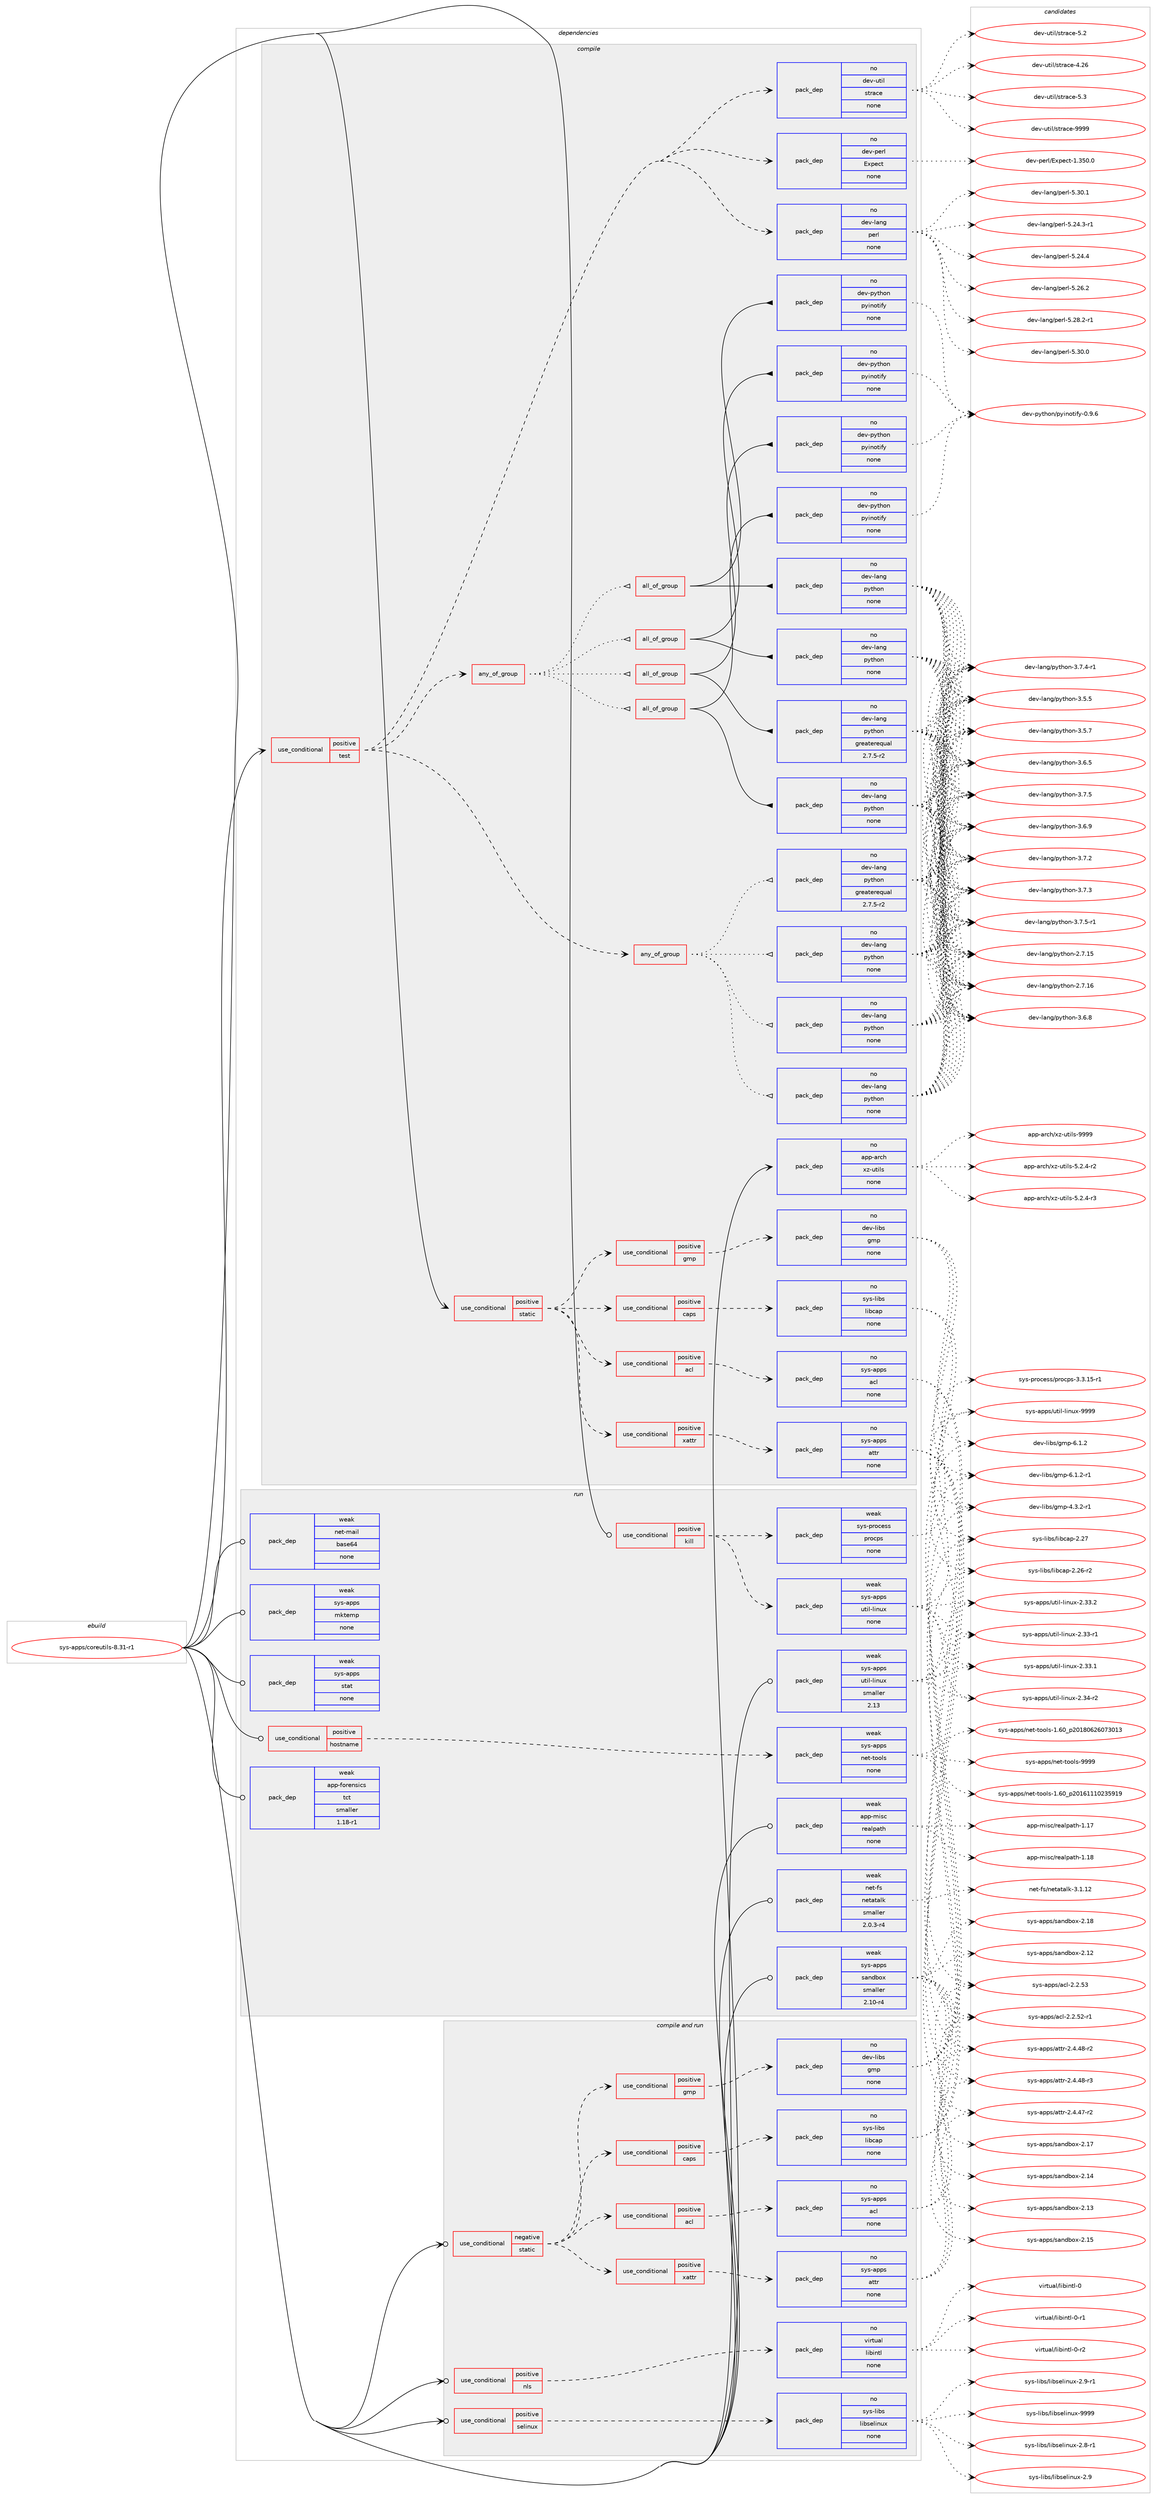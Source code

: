 digraph prolog {

# *************
# Graph options
# *************

newrank=true;
concentrate=true;
compound=true;
graph [rankdir=LR,fontname=Helvetica,fontsize=10,ranksep=1.5];#, ranksep=2.5, nodesep=0.2];
edge  [arrowhead=vee];
node  [fontname=Helvetica,fontsize=10];

# **********
# The ebuild
# **********

subgraph cluster_leftcol {
color=gray;
rank=same;
label=<<i>ebuild</i>>;
id [label="sys-apps/coreutils-8.31-r1", color=red, width=4, href="../sys-apps/coreutils-8.31-r1.svg"];
}

# ****************
# The dependencies
# ****************

subgraph cluster_midcol {
color=gray;
label=<<i>dependencies</i>>;
subgraph cluster_compile {
fillcolor="#eeeeee";
style=filled;
label=<<i>compile</i>>;
subgraph cond210337 {
dependency873993 [label=<<TABLE BORDER="0" CELLBORDER="1" CELLSPACING="0" CELLPADDING="4"><TR><TD ROWSPAN="3" CELLPADDING="10">use_conditional</TD></TR><TR><TD>positive</TD></TR><TR><TD>static</TD></TR></TABLE>>, shape=none, color=red];
subgraph cond210338 {
dependency873994 [label=<<TABLE BORDER="0" CELLBORDER="1" CELLSPACING="0" CELLPADDING="4"><TR><TD ROWSPAN="3" CELLPADDING="10">use_conditional</TD></TR><TR><TD>positive</TD></TR><TR><TD>acl</TD></TR></TABLE>>, shape=none, color=red];
subgraph pack648335 {
dependency873995 [label=<<TABLE BORDER="0" CELLBORDER="1" CELLSPACING="0" CELLPADDING="4" WIDTH="220"><TR><TD ROWSPAN="6" CELLPADDING="30">pack_dep</TD></TR><TR><TD WIDTH="110">no</TD></TR><TR><TD>sys-apps</TD></TR><TR><TD>acl</TD></TR><TR><TD>none</TD></TR><TR><TD></TD></TR></TABLE>>, shape=none, color=blue];
}
dependency873994:e -> dependency873995:w [weight=20,style="dashed",arrowhead="vee"];
}
dependency873993:e -> dependency873994:w [weight=20,style="dashed",arrowhead="vee"];
subgraph cond210339 {
dependency873996 [label=<<TABLE BORDER="0" CELLBORDER="1" CELLSPACING="0" CELLPADDING="4"><TR><TD ROWSPAN="3" CELLPADDING="10">use_conditional</TD></TR><TR><TD>positive</TD></TR><TR><TD>caps</TD></TR></TABLE>>, shape=none, color=red];
subgraph pack648336 {
dependency873997 [label=<<TABLE BORDER="0" CELLBORDER="1" CELLSPACING="0" CELLPADDING="4" WIDTH="220"><TR><TD ROWSPAN="6" CELLPADDING="30">pack_dep</TD></TR><TR><TD WIDTH="110">no</TD></TR><TR><TD>sys-libs</TD></TR><TR><TD>libcap</TD></TR><TR><TD>none</TD></TR><TR><TD></TD></TR></TABLE>>, shape=none, color=blue];
}
dependency873996:e -> dependency873997:w [weight=20,style="dashed",arrowhead="vee"];
}
dependency873993:e -> dependency873996:w [weight=20,style="dashed",arrowhead="vee"];
subgraph cond210340 {
dependency873998 [label=<<TABLE BORDER="0" CELLBORDER="1" CELLSPACING="0" CELLPADDING="4"><TR><TD ROWSPAN="3" CELLPADDING="10">use_conditional</TD></TR><TR><TD>positive</TD></TR><TR><TD>gmp</TD></TR></TABLE>>, shape=none, color=red];
subgraph pack648337 {
dependency873999 [label=<<TABLE BORDER="0" CELLBORDER="1" CELLSPACING="0" CELLPADDING="4" WIDTH="220"><TR><TD ROWSPAN="6" CELLPADDING="30">pack_dep</TD></TR><TR><TD WIDTH="110">no</TD></TR><TR><TD>dev-libs</TD></TR><TR><TD>gmp</TD></TR><TR><TD>none</TD></TR><TR><TD></TD></TR></TABLE>>, shape=none, color=blue];
}
dependency873998:e -> dependency873999:w [weight=20,style="dashed",arrowhead="vee"];
}
dependency873993:e -> dependency873998:w [weight=20,style="dashed",arrowhead="vee"];
subgraph cond210341 {
dependency874000 [label=<<TABLE BORDER="0" CELLBORDER="1" CELLSPACING="0" CELLPADDING="4"><TR><TD ROWSPAN="3" CELLPADDING="10">use_conditional</TD></TR><TR><TD>positive</TD></TR><TR><TD>xattr</TD></TR></TABLE>>, shape=none, color=red];
subgraph pack648338 {
dependency874001 [label=<<TABLE BORDER="0" CELLBORDER="1" CELLSPACING="0" CELLPADDING="4" WIDTH="220"><TR><TD ROWSPAN="6" CELLPADDING="30">pack_dep</TD></TR><TR><TD WIDTH="110">no</TD></TR><TR><TD>sys-apps</TD></TR><TR><TD>attr</TD></TR><TR><TD>none</TD></TR><TR><TD></TD></TR></TABLE>>, shape=none, color=blue];
}
dependency874000:e -> dependency874001:w [weight=20,style="dashed",arrowhead="vee"];
}
dependency873993:e -> dependency874000:w [weight=20,style="dashed",arrowhead="vee"];
}
id:e -> dependency873993:w [weight=20,style="solid",arrowhead="vee"];
subgraph cond210342 {
dependency874002 [label=<<TABLE BORDER="0" CELLBORDER="1" CELLSPACING="0" CELLPADDING="4"><TR><TD ROWSPAN="3" CELLPADDING="10">use_conditional</TD></TR><TR><TD>positive</TD></TR><TR><TD>test</TD></TR></TABLE>>, shape=none, color=red];
subgraph pack648339 {
dependency874003 [label=<<TABLE BORDER="0" CELLBORDER="1" CELLSPACING="0" CELLPADDING="4" WIDTH="220"><TR><TD ROWSPAN="6" CELLPADDING="30">pack_dep</TD></TR><TR><TD WIDTH="110">no</TD></TR><TR><TD>dev-lang</TD></TR><TR><TD>perl</TD></TR><TR><TD>none</TD></TR><TR><TD></TD></TR></TABLE>>, shape=none, color=blue];
}
dependency874002:e -> dependency874003:w [weight=20,style="dashed",arrowhead="vee"];
subgraph pack648340 {
dependency874004 [label=<<TABLE BORDER="0" CELLBORDER="1" CELLSPACING="0" CELLPADDING="4" WIDTH="220"><TR><TD ROWSPAN="6" CELLPADDING="30">pack_dep</TD></TR><TR><TD WIDTH="110">no</TD></TR><TR><TD>dev-perl</TD></TR><TR><TD>Expect</TD></TR><TR><TD>none</TD></TR><TR><TD></TD></TR></TABLE>>, shape=none, color=blue];
}
dependency874002:e -> dependency874004:w [weight=20,style="dashed",arrowhead="vee"];
subgraph pack648341 {
dependency874005 [label=<<TABLE BORDER="0" CELLBORDER="1" CELLSPACING="0" CELLPADDING="4" WIDTH="220"><TR><TD ROWSPAN="6" CELLPADDING="30">pack_dep</TD></TR><TR><TD WIDTH="110">no</TD></TR><TR><TD>dev-util</TD></TR><TR><TD>strace</TD></TR><TR><TD>none</TD></TR><TR><TD></TD></TR></TABLE>>, shape=none, color=blue];
}
dependency874002:e -> dependency874005:w [weight=20,style="dashed",arrowhead="vee"];
subgraph any14802 {
dependency874006 [label=<<TABLE BORDER="0" CELLBORDER="1" CELLSPACING="0" CELLPADDING="4"><TR><TD CELLPADDING="10">any_of_group</TD></TR></TABLE>>, shape=none, color=red];subgraph pack648342 {
dependency874007 [label=<<TABLE BORDER="0" CELLBORDER="1" CELLSPACING="0" CELLPADDING="4" WIDTH="220"><TR><TD ROWSPAN="6" CELLPADDING="30">pack_dep</TD></TR><TR><TD WIDTH="110">no</TD></TR><TR><TD>dev-lang</TD></TR><TR><TD>python</TD></TR><TR><TD>none</TD></TR><TR><TD></TD></TR></TABLE>>, shape=none, color=blue];
}
dependency874006:e -> dependency874007:w [weight=20,style="dotted",arrowhead="oinv"];
subgraph pack648343 {
dependency874008 [label=<<TABLE BORDER="0" CELLBORDER="1" CELLSPACING="0" CELLPADDING="4" WIDTH="220"><TR><TD ROWSPAN="6" CELLPADDING="30">pack_dep</TD></TR><TR><TD WIDTH="110">no</TD></TR><TR><TD>dev-lang</TD></TR><TR><TD>python</TD></TR><TR><TD>none</TD></TR><TR><TD></TD></TR></TABLE>>, shape=none, color=blue];
}
dependency874006:e -> dependency874008:w [weight=20,style="dotted",arrowhead="oinv"];
subgraph pack648344 {
dependency874009 [label=<<TABLE BORDER="0" CELLBORDER="1" CELLSPACING="0" CELLPADDING="4" WIDTH="220"><TR><TD ROWSPAN="6" CELLPADDING="30">pack_dep</TD></TR><TR><TD WIDTH="110">no</TD></TR><TR><TD>dev-lang</TD></TR><TR><TD>python</TD></TR><TR><TD>none</TD></TR><TR><TD></TD></TR></TABLE>>, shape=none, color=blue];
}
dependency874006:e -> dependency874009:w [weight=20,style="dotted",arrowhead="oinv"];
subgraph pack648345 {
dependency874010 [label=<<TABLE BORDER="0" CELLBORDER="1" CELLSPACING="0" CELLPADDING="4" WIDTH="220"><TR><TD ROWSPAN="6" CELLPADDING="30">pack_dep</TD></TR><TR><TD WIDTH="110">no</TD></TR><TR><TD>dev-lang</TD></TR><TR><TD>python</TD></TR><TR><TD>greaterequal</TD></TR><TR><TD>2.7.5-r2</TD></TR></TABLE>>, shape=none, color=blue];
}
dependency874006:e -> dependency874010:w [weight=20,style="dotted",arrowhead="oinv"];
}
dependency874002:e -> dependency874006:w [weight=20,style="dashed",arrowhead="vee"];
subgraph any14803 {
dependency874011 [label=<<TABLE BORDER="0" CELLBORDER="1" CELLSPACING="0" CELLPADDING="4"><TR><TD CELLPADDING="10">any_of_group</TD></TR></TABLE>>, shape=none, color=red];subgraph all522 {
dependency874012 [label=<<TABLE BORDER="0" CELLBORDER="1" CELLSPACING="0" CELLPADDING="4"><TR><TD CELLPADDING="10">all_of_group</TD></TR></TABLE>>, shape=none, color=red];subgraph pack648346 {
dependency874013 [label=<<TABLE BORDER="0" CELLBORDER="1" CELLSPACING="0" CELLPADDING="4" WIDTH="220"><TR><TD ROWSPAN="6" CELLPADDING="30">pack_dep</TD></TR><TR><TD WIDTH="110">no</TD></TR><TR><TD>dev-lang</TD></TR><TR><TD>python</TD></TR><TR><TD>none</TD></TR><TR><TD></TD></TR></TABLE>>, shape=none, color=blue];
}
dependency874012:e -> dependency874013:w [weight=20,style="solid",arrowhead="inv"];
subgraph pack648347 {
dependency874014 [label=<<TABLE BORDER="0" CELLBORDER="1" CELLSPACING="0" CELLPADDING="4" WIDTH="220"><TR><TD ROWSPAN="6" CELLPADDING="30">pack_dep</TD></TR><TR><TD WIDTH="110">no</TD></TR><TR><TD>dev-python</TD></TR><TR><TD>pyinotify</TD></TR><TR><TD>none</TD></TR><TR><TD></TD></TR></TABLE>>, shape=none, color=blue];
}
dependency874012:e -> dependency874014:w [weight=20,style="solid",arrowhead="inv"];
}
dependency874011:e -> dependency874012:w [weight=20,style="dotted",arrowhead="oinv"];
subgraph all523 {
dependency874015 [label=<<TABLE BORDER="0" CELLBORDER="1" CELLSPACING="0" CELLPADDING="4"><TR><TD CELLPADDING="10">all_of_group</TD></TR></TABLE>>, shape=none, color=red];subgraph pack648348 {
dependency874016 [label=<<TABLE BORDER="0" CELLBORDER="1" CELLSPACING="0" CELLPADDING="4" WIDTH="220"><TR><TD ROWSPAN="6" CELLPADDING="30">pack_dep</TD></TR><TR><TD WIDTH="110">no</TD></TR><TR><TD>dev-lang</TD></TR><TR><TD>python</TD></TR><TR><TD>none</TD></TR><TR><TD></TD></TR></TABLE>>, shape=none, color=blue];
}
dependency874015:e -> dependency874016:w [weight=20,style="solid",arrowhead="inv"];
subgraph pack648349 {
dependency874017 [label=<<TABLE BORDER="0" CELLBORDER="1" CELLSPACING="0" CELLPADDING="4" WIDTH="220"><TR><TD ROWSPAN="6" CELLPADDING="30">pack_dep</TD></TR><TR><TD WIDTH="110">no</TD></TR><TR><TD>dev-python</TD></TR><TR><TD>pyinotify</TD></TR><TR><TD>none</TD></TR><TR><TD></TD></TR></TABLE>>, shape=none, color=blue];
}
dependency874015:e -> dependency874017:w [weight=20,style="solid",arrowhead="inv"];
}
dependency874011:e -> dependency874015:w [weight=20,style="dotted",arrowhead="oinv"];
subgraph all524 {
dependency874018 [label=<<TABLE BORDER="0" CELLBORDER="1" CELLSPACING="0" CELLPADDING="4"><TR><TD CELLPADDING="10">all_of_group</TD></TR></TABLE>>, shape=none, color=red];subgraph pack648350 {
dependency874019 [label=<<TABLE BORDER="0" CELLBORDER="1" CELLSPACING="0" CELLPADDING="4" WIDTH="220"><TR><TD ROWSPAN="6" CELLPADDING="30">pack_dep</TD></TR><TR><TD WIDTH="110">no</TD></TR><TR><TD>dev-lang</TD></TR><TR><TD>python</TD></TR><TR><TD>none</TD></TR><TR><TD></TD></TR></TABLE>>, shape=none, color=blue];
}
dependency874018:e -> dependency874019:w [weight=20,style="solid",arrowhead="inv"];
subgraph pack648351 {
dependency874020 [label=<<TABLE BORDER="0" CELLBORDER="1" CELLSPACING="0" CELLPADDING="4" WIDTH="220"><TR><TD ROWSPAN="6" CELLPADDING="30">pack_dep</TD></TR><TR><TD WIDTH="110">no</TD></TR><TR><TD>dev-python</TD></TR><TR><TD>pyinotify</TD></TR><TR><TD>none</TD></TR><TR><TD></TD></TR></TABLE>>, shape=none, color=blue];
}
dependency874018:e -> dependency874020:w [weight=20,style="solid",arrowhead="inv"];
}
dependency874011:e -> dependency874018:w [weight=20,style="dotted",arrowhead="oinv"];
subgraph all525 {
dependency874021 [label=<<TABLE BORDER="0" CELLBORDER="1" CELLSPACING="0" CELLPADDING="4"><TR><TD CELLPADDING="10">all_of_group</TD></TR></TABLE>>, shape=none, color=red];subgraph pack648352 {
dependency874022 [label=<<TABLE BORDER="0" CELLBORDER="1" CELLSPACING="0" CELLPADDING="4" WIDTH="220"><TR><TD ROWSPAN="6" CELLPADDING="30">pack_dep</TD></TR><TR><TD WIDTH="110">no</TD></TR><TR><TD>dev-lang</TD></TR><TR><TD>python</TD></TR><TR><TD>greaterequal</TD></TR><TR><TD>2.7.5-r2</TD></TR></TABLE>>, shape=none, color=blue];
}
dependency874021:e -> dependency874022:w [weight=20,style="solid",arrowhead="inv"];
subgraph pack648353 {
dependency874023 [label=<<TABLE BORDER="0" CELLBORDER="1" CELLSPACING="0" CELLPADDING="4" WIDTH="220"><TR><TD ROWSPAN="6" CELLPADDING="30">pack_dep</TD></TR><TR><TD WIDTH="110">no</TD></TR><TR><TD>dev-python</TD></TR><TR><TD>pyinotify</TD></TR><TR><TD>none</TD></TR><TR><TD></TD></TR></TABLE>>, shape=none, color=blue];
}
dependency874021:e -> dependency874023:w [weight=20,style="solid",arrowhead="inv"];
}
dependency874011:e -> dependency874021:w [weight=20,style="dotted",arrowhead="oinv"];
}
dependency874002:e -> dependency874011:w [weight=20,style="dashed",arrowhead="vee"];
}
id:e -> dependency874002:w [weight=20,style="solid",arrowhead="vee"];
subgraph pack648354 {
dependency874024 [label=<<TABLE BORDER="0" CELLBORDER="1" CELLSPACING="0" CELLPADDING="4" WIDTH="220"><TR><TD ROWSPAN="6" CELLPADDING="30">pack_dep</TD></TR><TR><TD WIDTH="110">no</TD></TR><TR><TD>app-arch</TD></TR><TR><TD>xz-utils</TD></TR><TR><TD>none</TD></TR><TR><TD></TD></TR></TABLE>>, shape=none, color=blue];
}
id:e -> dependency874024:w [weight=20,style="solid",arrowhead="vee"];
}
subgraph cluster_compileandrun {
fillcolor="#eeeeee";
style=filled;
label=<<i>compile and run</i>>;
subgraph cond210343 {
dependency874025 [label=<<TABLE BORDER="0" CELLBORDER="1" CELLSPACING="0" CELLPADDING="4"><TR><TD ROWSPAN="3" CELLPADDING="10">use_conditional</TD></TR><TR><TD>negative</TD></TR><TR><TD>static</TD></TR></TABLE>>, shape=none, color=red];
subgraph cond210344 {
dependency874026 [label=<<TABLE BORDER="0" CELLBORDER="1" CELLSPACING="0" CELLPADDING="4"><TR><TD ROWSPAN="3" CELLPADDING="10">use_conditional</TD></TR><TR><TD>positive</TD></TR><TR><TD>acl</TD></TR></TABLE>>, shape=none, color=red];
subgraph pack648355 {
dependency874027 [label=<<TABLE BORDER="0" CELLBORDER="1" CELLSPACING="0" CELLPADDING="4" WIDTH="220"><TR><TD ROWSPAN="6" CELLPADDING="30">pack_dep</TD></TR><TR><TD WIDTH="110">no</TD></TR><TR><TD>sys-apps</TD></TR><TR><TD>acl</TD></TR><TR><TD>none</TD></TR><TR><TD></TD></TR></TABLE>>, shape=none, color=blue];
}
dependency874026:e -> dependency874027:w [weight=20,style="dashed",arrowhead="vee"];
}
dependency874025:e -> dependency874026:w [weight=20,style="dashed",arrowhead="vee"];
subgraph cond210345 {
dependency874028 [label=<<TABLE BORDER="0" CELLBORDER="1" CELLSPACING="0" CELLPADDING="4"><TR><TD ROWSPAN="3" CELLPADDING="10">use_conditional</TD></TR><TR><TD>positive</TD></TR><TR><TD>caps</TD></TR></TABLE>>, shape=none, color=red];
subgraph pack648356 {
dependency874029 [label=<<TABLE BORDER="0" CELLBORDER="1" CELLSPACING="0" CELLPADDING="4" WIDTH="220"><TR><TD ROWSPAN="6" CELLPADDING="30">pack_dep</TD></TR><TR><TD WIDTH="110">no</TD></TR><TR><TD>sys-libs</TD></TR><TR><TD>libcap</TD></TR><TR><TD>none</TD></TR><TR><TD></TD></TR></TABLE>>, shape=none, color=blue];
}
dependency874028:e -> dependency874029:w [weight=20,style="dashed",arrowhead="vee"];
}
dependency874025:e -> dependency874028:w [weight=20,style="dashed",arrowhead="vee"];
subgraph cond210346 {
dependency874030 [label=<<TABLE BORDER="0" CELLBORDER="1" CELLSPACING="0" CELLPADDING="4"><TR><TD ROWSPAN="3" CELLPADDING="10">use_conditional</TD></TR><TR><TD>positive</TD></TR><TR><TD>gmp</TD></TR></TABLE>>, shape=none, color=red];
subgraph pack648357 {
dependency874031 [label=<<TABLE BORDER="0" CELLBORDER="1" CELLSPACING="0" CELLPADDING="4" WIDTH="220"><TR><TD ROWSPAN="6" CELLPADDING="30">pack_dep</TD></TR><TR><TD WIDTH="110">no</TD></TR><TR><TD>dev-libs</TD></TR><TR><TD>gmp</TD></TR><TR><TD>none</TD></TR><TR><TD></TD></TR></TABLE>>, shape=none, color=blue];
}
dependency874030:e -> dependency874031:w [weight=20,style="dashed",arrowhead="vee"];
}
dependency874025:e -> dependency874030:w [weight=20,style="dashed",arrowhead="vee"];
subgraph cond210347 {
dependency874032 [label=<<TABLE BORDER="0" CELLBORDER="1" CELLSPACING="0" CELLPADDING="4"><TR><TD ROWSPAN="3" CELLPADDING="10">use_conditional</TD></TR><TR><TD>positive</TD></TR><TR><TD>xattr</TD></TR></TABLE>>, shape=none, color=red];
subgraph pack648358 {
dependency874033 [label=<<TABLE BORDER="0" CELLBORDER="1" CELLSPACING="0" CELLPADDING="4" WIDTH="220"><TR><TD ROWSPAN="6" CELLPADDING="30">pack_dep</TD></TR><TR><TD WIDTH="110">no</TD></TR><TR><TD>sys-apps</TD></TR><TR><TD>attr</TD></TR><TR><TD>none</TD></TR><TR><TD></TD></TR></TABLE>>, shape=none, color=blue];
}
dependency874032:e -> dependency874033:w [weight=20,style="dashed",arrowhead="vee"];
}
dependency874025:e -> dependency874032:w [weight=20,style="dashed",arrowhead="vee"];
}
id:e -> dependency874025:w [weight=20,style="solid",arrowhead="odotvee"];
subgraph cond210348 {
dependency874034 [label=<<TABLE BORDER="0" CELLBORDER="1" CELLSPACING="0" CELLPADDING="4"><TR><TD ROWSPAN="3" CELLPADDING="10">use_conditional</TD></TR><TR><TD>positive</TD></TR><TR><TD>nls</TD></TR></TABLE>>, shape=none, color=red];
subgraph pack648359 {
dependency874035 [label=<<TABLE BORDER="0" CELLBORDER="1" CELLSPACING="0" CELLPADDING="4" WIDTH="220"><TR><TD ROWSPAN="6" CELLPADDING="30">pack_dep</TD></TR><TR><TD WIDTH="110">no</TD></TR><TR><TD>virtual</TD></TR><TR><TD>libintl</TD></TR><TR><TD>none</TD></TR><TR><TD></TD></TR></TABLE>>, shape=none, color=blue];
}
dependency874034:e -> dependency874035:w [weight=20,style="dashed",arrowhead="vee"];
}
id:e -> dependency874034:w [weight=20,style="solid",arrowhead="odotvee"];
subgraph cond210349 {
dependency874036 [label=<<TABLE BORDER="0" CELLBORDER="1" CELLSPACING="0" CELLPADDING="4"><TR><TD ROWSPAN="3" CELLPADDING="10">use_conditional</TD></TR><TR><TD>positive</TD></TR><TR><TD>selinux</TD></TR></TABLE>>, shape=none, color=red];
subgraph pack648360 {
dependency874037 [label=<<TABLE BORDER="0" CELLBORDER="1" CELLSPACING="0" CELLPADDING="4" WIDTH="220"><TR><TD ROWSPAN="6" CELLPADDING="30">pack_dep</TD></TR><TR><TD WIDTH="110">no</TD></TR><TR><TD>sys-libs</TD></TR><TR><TD>libselinux</TD></TR><TR><TD>none</TD></TR><TR><TD></TD></TR></TABLE>>, shape=none, color=blue];
}
dependency874036:e -> dependency874037:w [weight=20,style="dashed",arrowhead="vee"];
}
id:e -> dependency874036:w [weight=20,style="solid",arrowhead="odotvee"];
}
subgraph cluster_run {
fillcolor="#eeeeee";
style=filled;
label=<<i>run</i>>;
subgraph cond210350 {
dependency874038 [label=<<TABLE BORDER="0" CELLBORDER="1" CELLSPACING="0" CELLPADDING="4"><TR><TD ROWSPAN="3" CELLPADDING="10">use_conditional</TD></TR><TR><TD>positive</TD></TR><TR><TD>hostname</TD></TR></TABLE>>, shape=none, color=red];
subgraph pack648361 {
dependency874039 [label=<<TABLE BORDER="0" CELLBORDER="1" CELLSPACING="0" CELLPADDING="4" WIDTH="220"><TR><TD ROWSPAN="6" CELLPADDING="30">pack_dep</TD></TR><TR><TD WIDTH="110">weak</TD></TR><TR><TD>sys-apps</TD></TR><TR><TD>net-tools</TD></TR><TR><TD>none</TD></TR><TR><TD></TD></TR></TABLE>>, shape=none, color=blue];
}
dependency874038:e -> dependency874039:w [weight=20,style="dashed",arrowhead="vee"];
}
id:e -> dependency874038:w [weight=20,style="solid",arrowhead="odot"];
subgraph cond210351 {
dependency874040 [label=<<TABLE BORDER="0" CELLBORDER="1" CELLSPACING="0" CELLPADDING="4"><TR><TD ROWSPAN="3" CELLPADDING="10">use_conditional</TD></TR><TR><TD>positive</TD></TR><TR><TD>kill</TD></TR></TABLE>>, shape=none, color=red];
subgraph pack648362 {
dependency874041 [label=<<TABLE BORDER="0" CELLBORDER="1" CELLSPACING="0" CELLPADDING="4" WIDTH="220"><TR><TD ROWSPAN="6" CELLPADDING="30">pack_dep</TD></TR><TR><TD WIDTH="110">weak</TD></TR><TR><TD>sys-apps</TD></TR><TR><TD>util-linux</TD></TR><TR><TD>none</TD></TR><TR><TD></TD></TR></TABLE>>, shape=none, color=blue];
}
dependency874040:e -> dependency874041:w [weight=20,style="dashed",arrowhead="vee"];
subgraph pack648363 {
dependency874042 [label=<<TABLE BORDER="0" CELLBORDER="1" CELLSPACING="0" CELLPADDING="4" WIDTH="220"><TR><TD ROWSPAN="6" CELLPADDING="30">pack_dep</TD></TR><TR><TD WIDTH="110">weak</TD></TR><TR><TD>sys-process</TD></TR><TR><TD>procps</TD></TR><TR><TD>none</TD></TR><TR><TD></TD></TR></TABLE>>, shape=none, color=blue];
}
dependency874040:e -> dependency874042:w [weight=20,style="dashed",arrowhead="vee"];
}
id:e -> dependency874040:w [weight=20,style="solid",arrowhead="odot"];
subgraph pack648364 {
dependency874043 [label=<<TABLE BORDER="0" CELLBORDER="1" CELLSPACING="0" CELLPADDING="4" WIDTH="220"><TR><TD ROWSPAN="6" CELLPADDING="30">pack_dep</TD></TR><TR><TD WIDTH="110">weak</TD></TR><TR><TD>app-forensics</TD></TR><TR><TD>tct</TD></TR><TR><TD>smaller</TD></TR><TR><TD>1.18-r1</TD></TR></TABLE>>, shape=none, color=blue];
}
id:e -> dependency874043:w [weight=20,style="solid",arrowhead="odot"];
subgraph pack648365 {
dependency874044 [label=<<TABLE BORDER="0" CELLBORDER="1" CELLSPACING="0" CELLPADDING="4" WIDTH="220"><TR><TD ROWSPAN="6" CELLPADDING="30">pack_dep</TD></TR><TR><TD WIDTH="110">weak</TD></TR><TR><TD>app-misc</TD></TR><TR><TD>realpath</TD></TR><TR><TD>none</TD></TR><TR><TD></TD></TR></TABLE>>, shape=none, color=blue];
}
id:e -> dependency874044:w [weight=20,style="solid",arrowhead="odot"];
subgraph pack648366 {
dependency874045 [label=<<TABLE BORDER="0" CELLBORDER="1" CELLSPACING="0" CELLPADDING="4" WIDTH="220"><TR><TD ROWSPAN="6" CELLPADDING="30">pack_dep</TD></TR><TR><TD WIDTH="110">weak</TD></TR><TR><TD>net-fs</TD></TR><TR><TD>netatalk</TD></TR><TR><TD>smaller</TD></TR><TR><TD>2.0.3-r4</TD></TR></TABLE>>, shape=none, color=blue];
}
id:e -> dependency874045:w [weight=20,style="solid",arrowhead="odot"];
subgraph pack648367 {
dependency874046 [label=<<TABLE BORDER="0" CELLBORDER="1" CELLSPACING="0" CELLPADDING="4" WIDTH="220"><TR><TD ROWSPAN="6" CELLPADDING="30">pack_dep</TD></TR><TR><TD WIDTH="110">weak</TD></TR><TR><TD>net-mail</TD></TR><TR><TD>base64</TD></TR><TR><TD>none</TD></TR><TR><TD></TD></TR></TABLE>>, shape=none, color=blue];
}
id:e -> dependency874046:w [weight=20,style="solid",arrowhead="odot"];
subgraph pack648368 {
dependency874047 [label=<<TABLE BORDER="0" CELLBORDER="1" CELLSPACING="0" CELLPADDING="4" WIDTH="220"><TR><TD ROWSPAN="6" CELLPADDING="30">pack_dep</TD></TR><TR><TD WIDTH="110">weak</TD></TR><TR><TD>sys-apps</TD></TR><TR><TD>mktemp</TD></TR><TR><TD>none</TD></TR><TR><TD></TD></TR></TABLE>>, shape=none, color=blue];
}
id:e -> dependency874047:w [weight=20,style="solid",arrowhead="odot"];
subgraph pack648369 {
dependency874048 [label=<<TABLE BORDER="0" CELLBORDER="1" CELLSPACING="0" CELLPADDING="4" WIDTH="220"><TR><TD ROWSPAN="6" CELLPADDING="30">pack_dep</TD></TR><TR><TD WIDTH="110">weak</TD></TR><TR><TD>sys-apps</TD></TR><TR><TD>sandbox</TD></TR><TR><TD>smaller</TD></TR><TR><TD>2.10-r4</TD></TR></TABLE>>, shape=none, color=blue];
}
id:e -> dependency874048:w [weight=20,style="solid",arrowhead="odot"];
subgraph pack648370 {
dependency874049 [label=<<TABLE BORDER="0" CELLBORDER="1" CELLSPACING="0" CELLPADDING="4" WIDTH="220"><TR><TD ROWSPAN="6" CELLPADDING="30">pack_dep</TD></TR><TR><TD WIDTH="110">weak</TD></TR><TR><TD>sys-apps</TD></TR><TR><TD>stat</TD></TR><TR><TD>none</TD></TR><TR><TD></TD></TR></TABLE>>, shape=none, color=blue];
}
id:e -> dependency874049:w [weight=20,style="solid",arrowhead="odot"];
subgraph pack648371 {
dependency874050 [label=<<TABLE BORDER="0" CELLBORDER="1" CELLSPACING="0" CELLPADDING="4" WIDTH="220"><TR><TD ROWSPAN="6" CELLPADDING="30">pack_dep</TD></TR><TR><TD WIDTH="110">weak</TD></TR><TR><TD>sys-apps</TD></TR><TR><TD>util-linux</TD></TR><TR><TD>smaller</TD></TR><TR><TD>2.13</TD></TR></TABLE>>, shape=none, color=blue];
}
id:e -> dependency874050:w [weight=20,style="solid",arrowhead="odot"];
}
}

# **************
# The candidates
# **************

subgraph cluster_choices {
rank=same;
color=gray;
label=<<i>candidates</i>>;

subgraph choice648335 {
color=black;
nodesep=1;
choice1151211154597112112115479799108455046504653504511449 [label="sys-apps/acl-2.2.52-r1", color=red, width=4,href="../sys-apps/acl-2.2.52-r1.svg"];
choice115121115459711211211547979910845504650465351 [label="sys-apps/acl-2.2.53", color=red, width=4,href="../sys-apps/acl-2.2.53.svg"];
dependency873995:e -> choice1151211154597112112115479799108455046504653504511449:w [style=dotted,weight="100"];
dependency873995:e -> choice115121115459711211211547979910845504650465351:w [style=dotted,weight="100"];
}
subgraph choice648336 {
color=black;
nodesep=1;
choice11512111545108105981154710810598999711245504650544511450 [label="sys-libs/libcap-2.26-r2", color=red, width=4,href="../sys-libs/libcap-2.26-r2.svg"];
choice1151211154510810598115471081059899971124550465055 [label="sys-libs/libcap-2.27", color=red, width=4,href="../sys-libs/libcap-2.27.svg"];
dependency873997:e -> choice11512111545108105981154710810598999711245504650544511450:w [style=dotted,weight="100"];
dependency873997:e -> choice1151211154510810598115471081059899971124550465055:w [style=dotted,weight="100"];
}
subgraph choice648337 {
color=black;
nodesep=1;
choice1001011184510810598115471031091124552465146504511449 [label="dev-libs/gmp-4.3.2-r1", color=red, width=4,href="../dev-libs/gmp-4.3.2-r1.svg"];
choice100101118451081059811547103109112455446494650 [label="dev-libs/gmp-6.1.2", color=red, width=4,href="../dev-libs/gmp-6.1.2.svg"];
choice1001011184510810598115471031091124554464946504511449 [label="dev-libs/gmp-6.1.2-r1", color=red, width=4,href="../dev-libs/gmp-6.1.2-r1.svg"];
dependency873999:e -> choice1001011184510810598115471031091124552465146504511449:w [style=dotted,weight="100"];
dependency873999:e -> choice100101118451081059811547103109112455446494650:w [style=dotted,weight="100"];
dependency873999:e -> choice1001011184510810598115471031091124554464946504511449:w [style=dotted,weight="100"];
}
subgraph choice648338 {
color=black;
nodesep=1;
choice11512111545971121121154797116116114455046524652554511450 [label="sys-apps/attr-2.4.47-r2", color=red, width=4,href="../sys-apps/attr-2.4.47-r2.svg"];
choice11512111545971121121154797116116114455046524652564511450 [label="sys-apps/attr-2.4.48-r2", color=red, width=4,href="../sys-apps/attr-2.4.48-r2.svg"];
choice11512111545971121121154797116116114455046524652564511451 [label="sys-apps/attr-2.4.48-r3", color=red, width=4,href="../sys-apps/attr-2.4.48-r3.svg"];
dependency874001:e -> choice11512111545971121121154797116116114455046524652554511450:w [style=dotted,weight="100"];
dependency874001:e -> choice11512111545971121121154797116116114455046524652564511450:w [style=dotted,weight="100"];
dependency874001:e -> choice11512111545971121121154797116116114455046524652564511451:w [style=dotted,weight="100"];
}
subgraph choice648339 {
color=black;
nodesep=1;
choice100101118451089711010347112101114108455346505246514511449 [label="dev-lang/perl-5.24.3-r1", color=red, width=4,href="../dev-lang/perl-5.24.3-r1.svg"];
choice10010111845108971101034711210111410845534650524652 [label="dev-lang/perl-5.24.4", color=red, width=4,href="../dev-lang/perl-5.24.4.svg"];
choice10010111845108971101034711210111410845534650544650 [label="dev-lang/perl-5.26.2", color=red, width=4,href="../dev-lang/perl-5.26.2.svg"];
choice100101118451089711010347112101114108455346505646504511449 [label="dev-lang/perl-5.28.2-r1", color=red, width=4,href="../dev-lang/perl-5.28.2-r1.svg"];
choice10010111845108971101034711210111410845534651484648 [label="dev-lang/perl-5.30.0", color=red, width=4,href="../dev-lang/perl-5.30.0.svg"];
choice10010111845108971101034711210111410845534651484649 [label="dev-lang/perl-5.30.1", color=red, width=4,href="../dev-lang/perl-5.30.1.svg"];
dependency874003:e -> choice100101118451089711010347112101114108455346505246514511449:w [style=dotted,weight="100"];
dependency874003:e -> choice10010111845108971101034711210111410845534650524652:w [style=dotted,weight="100"];
dependency874003:e -> choice10010111845108971101034711210111410845534650544650:w [style=dotted,weight="100"];
dependency874003:e -> choice100101118451089711010347112101114108455346505646504511449:w [style=dotted,weight="100"];
dependency874003:e -> choice10010111845108971101034711210111410845534651484648:w [style=dotted,weight="100"];
dependency874003:e -> choice10010111845108971101034711210111410845534651484649:w [style=dotted,weight="100"];
}
subgraph choice648340 {
color=black;
nodesep=1;
choice100101118451121011141084769120112101991164549465153484648 [label="dev-perl/Expect-1.350.0", color=red, width=4,href="../dev-perl/Expect-1.350.0.svg"];
dependency874004:e -> choice100101118451121011141084769120112101991164549465153484648:w [style=dotted,weight="100"];
}
subgraph choice648341 {
color=black;
nodesep=1;
choice100101118451171161051084711511611497991014552465054 [label="dev-util/strace-4.26", color=red, width=4,href="../dev-util/strace-4.26.svg"];
choice1001011184511711610510847115116114979910145534650 [label="dev-util/strace-5.2", color=red, width=4,href="../dev-util/strace-5.2.svg"];
choice1001011184511711610510847115116114979910145534651 [label="dev-util/strace-5.3", color=red, width=4,href="../dev-util/strace-5.3.svg"];
choice100101118451171161051084711511611497991014557575757 [label="dev-util/strace-9999", color=red, width=4,href="../dev-util/strace-9999.svg"];
dependency874005:e -> choice100101118451171161051084711511611497991014552465054:w [style=dotted,weight="100"];
dependency874005:e -> choice1001011184511711610510847115116114979910145534650:w [style=dotted,weight="100"];
dependency874005:e -> choice1001011184511711610510847115116114979910145534651:w [style=dotted,weight="100"];
dependency874005:e -> choice100101118451171161051084711511611497991014557575757:w [style=dotted,weight="100"];
}
subgraph choice648342 {
color=black;
nodesep=1;
choice10010111845108971101034711212111610411111045504655464953 [label="dev-lang/python-2.7.15", color=red, width=4,href="../dev-lang/python-2.7.15.svg"];
choice10010111845108971101034711212111610411111045504655464954 [label="dev-lang/python-2.7.16", color=red, width=4,href="../dev-lang/python-2.7.16.svg"];
choice100101118451089711010347112121116104111110455146534653 [label="dev-lang/python-3.5.5", color=red, width=4,href="../dev-lang/python-3.5.5.svg"];
choice100101118451089711010347112121116104111110455146534655 [label="dev-lang/python-3.5.7", color=red, width=4,href="../dev-lang/python-3.5.7.svg"];
choice100101118451089711010347112121116104111110455146544653 [label="dev-lang/python-3.6.5", color=red, width=4,href="../dev-lang/python-3.6.5.svg"];
choice100101118451089711010347112121116104111110455146544656 [label="dev-lang/python-3.6.8", color=red, width=4,href="../dev-lang/python-3.6.8.svg"];
choice100101118451089711010347112121116104111110455146544657 [label="dev-lang/python-3.6.9", color=red, width=4,href="../dev-lang/python-3.6.9.svg"];
choice100101118451089711010347112121116104111110455146554650 [label="dev-lang/python-3.7.2", color=red, width=4,href="../dev-lang/python-3.7.2.svg"];
choice100101118451089711010347112121116104111110455146554651 [label="dev-lang/python-3.7.3", color=red, width=4,href="../dev-lang/python-3.7.3.svg"];
choice1001011184510897110103471121211161041111104551465546524511449 [label="dev-lang/python-3.7.4-r1", color=red, width=4,href="../dev-lang/python-3.7.4-r1.svg"];
choice100101118451089711010347112121116104111110455146554653 [label="dev-lang/python-3.7.5", color=red, width=4,href="../dev-lang/python-3.7.5.svg"];
choice1001011184510897110103471121211161041111104551465546534511449 [label="dev-lang/python-3.7.5-r1", color=red, width=4,href="../dev-lang/python-3.7.5-r1.svg"];
dependency874007:e -> choice10010111845108971101034711212111610411111045504655464953:w [style=dotted,weight="100"];
dependency874007:e -> choice10010111845108971101034711212111610411111045504655464954:w [style=dotted,weight="100"];
dependency874007:e -> choice100101118451089711010347112121116104111110455146534653:w [style=dotted,weight="100"];
dependency874007:e -> choice100101118451089711010347112121116104111110455146534655:w [style=dotted,weight="100"];
dependency874007:e -> choice100101118451089711010347112121116104111110455146544653:w [style=dotted,weight="100"];
dependency874007:e -> choice100101118451089711010347112121116104111110455146544656:w [style=dotted,weight="100"];
dependency874007:e -> choice100101118451089711010347112121116104111110455146544657:w [style=dotted,weight="100"];
dependency874007:e -> choice100101118451089711010347112121116104111110455146554650:w [style=dotted,weight="100"];
dependency874007:e -> choice100101118451089711010347112121116104111110455146554651:w [style=dotted,weight="100"];
dependency874007:e -> choice1001011184510897110103471121211161041111104551465546524511449:w [style=dotted,weight="100"];
dependency874007:e -> choice100101118451089711010347112121116104111110455146554653:w [style=dotted,weight="100"];
dependency874007:e -> choice1001011184510897110103471121211161041111104551465546534511449:w [style=dotted,weight="100"];
}
subgraph choice648343 {
color=black;
nodesep=1;
choice10010111845108971101034711212111610411111045504655464953 [label="dev-lang/python-2.7.15", color=red, width=4,href="../dev-lang/python-2.7.15.svg"];
choice10010111845108971101034711212111610411111045504655464954 [label="dev-lang/python-2.7.16", color=red, width=4,href="../dev-lang/python-2.7.16.svg"];
choice100101118451089711010347112121116104111110455146534653 [label="dev-lang/python-3.5.5", color=red, width=4,href="../dev-lang/python-3.5.5.svg"];
choice100101118451089711010347112121116104111110455146534655 [label="dev-lang/python-3.5.7", color=red, width=4,href="../dev-lang/python-3.5.7.svg"];
choice100101118451089711010347112121116104111110455146544653 [label="dev-lang/python-3.6.5", color=red, width=4,href="../dev-lang/python-3.6.5.svg"];
choice100101118451089711010347112121116104111110455146544656 [label="dev-lang/python-3.6.8", color=red, width=4,href="../dev-lang/python-3.6.8.svg"];
choice100101118451089711010347112121116104111110455146544657 [label="dev-lang/python-3.6.9", color=red, width=4,href="../dev-lang/python-3.6.9.svg"];
choice100101118451089711010347112121116104111110455146554650 [label="dev-lang/python-3.7.2", color=red, width=4,href="../dev-lang/python-3.7.2.svg"];
choice100101118451089711010347112121116104111110455146554651 [label="dev-lang/python-3.7.3", color=red, width=4,href="../dev-lang/python-3.7.3.svg"];
choice1001011184510897110103471121211161041111104551465546524511449 [label="dev-lang/python-3.7.4-r1", color=red, width=4,href="../dev-lang/python-3.7.4-r1.svg"];
choice100101118451089711010347112121116104111110455146554653 [label="dev-lang/python-3.7.5", color=red, width=4,href="../dev-lang/python-3.7.5.svg"];
choice1001011184510897110103471121211161041111104551465546534511449 [label="dev-lang/python-3.7.5-r1", color=red, width=4,href="../dev-lang/python-3.7.5-r1.svg"];
dependency874008:e -> choice10010111845108971101034711212111610411111045504655464953:w [style=dotted,weight="100"];
dependency874008:e -> choice10010111845108971101034711212111610411111045504655464954:w [style=dotted,weight="100"];
dependency874008:e -> choice100101118451089711010347112121116104111110455146534653:w [style=dotted,weight="100"];
dependency874008:e -> choice100101118451089711010347112121116104111110455146534655:w [style=dotted,weight="100"];
dependency874008:e -> choice100101118451089711010347112121116104111110455146544653:w [style=dotted,weight="100"];
dependency874008:e -> choice100101118451089711010347112121116104111110455146544656:w [style=dotted,weight="100"];
dependency874008:e -> choice100101118451089711010347112121116104111110455146544657:w [style=dotted,weight="100"];
dependency874008:e -> choice100101118451089711010347112121116104111110455146554650:w [style=dotted,weight="100"];
dependency874008:e -> choice100101118451089711010347112121116104111110455146554651:w [style=dotted,weight="100"];
dependency874008:e -> choice1001011184510897110103471121211161041111104551465546524511449:w [style=dotted,weight="100"];
dependency874008:e -> choice100101118451089711010347112121116104111110455146554653:w [style=dotted,weight="100"];
dependency874008:e -> choice1001011184510897110103471121211161041111104551465546534511449:w [style=dotted,weight="100"];
}
subgraph choice648344 {
color=black;
nodesep=1;
choice10010111845108971101034711212111610411111045504655464953 [label="dev-lang/python-2.7.15", color=red, width=4,href="../dev-lang/python-2.7.15.svg"];
choice10010111845108971101034711212111610411111045504655464954 [label="dev-lang/python-2.7.16", color=red, width=4,href="../dev-lang/python-2.7.16.svg"];
choice100101118451089711010347112121116104111110455146534653 [label="dev-lang/python-3.5.5", color=red, width=4,href="../dev-lang/python-3.5.5.svg"];
choice100101118451089711010347112121116104111110455146534655 [label="dev-lang/python-3.5.7", color=red, width=4,href="../dev-lang/python-3.5.7.svg"];
choice100101118451089711010347112121116104111110455146544653 [label="dev-lang/python-3.6.5", color=red, width=4,href="../dev-lang/python-3.6.5.svg"];
choice100101118451089711010347112121116104111110455146544656 [label="dev-lang/python-3.6.8", color=red, width=4,href="../dev-lang/python-3.6.8.svg"];
choice100101118451089711010347112121116104111110455146544657 [label="dev-lang/python-3.6.9", color=red, width=4,href="../dev-lang/python-3.6.9.svg"];
choice100101118451089711010347112121116104111110455146554650 [label="dev-lang/python-3.7.2", color=red, width=4,href="../dev-lang/python-3.7.2.svg"];
choice100101118451089711010347112121116104111110455146554651 [label="dev-lang/python-3.7.3", color=red, width=4,href="../dev-lang/python-3.7.3.svg"];
choice1001011184510897110103471121211161041111104551465546524511449 [label="dev-lang/python-3.7.4-r1", color=red, width=4,href="../dev-lang/python-3.7.4-r1.svg"];
choice100101118451089711010347112121116104111110455146554653 [label="dev-lang/python-3.7.5", color=red, width=4,href="../dev-lang/python-3.7.5.svg"];
choice1001011184510897110103471121211161041111104551465546534511449 [label="dev-lang/python-3.7.5-r1", color=red, width=4,href="../dev-lang/python-3.7.5-r1.svg"];
dependency874009:e -> choice10010111845108971101034711212111610411111045504655464953:w [style=dotted,weight="100"];
dependency874009:e -> choice10010111845108971101034711212111610411111045504655464954:w [style=dotted,weight="100"];
dependency874009:e -> choice100101118451089711010347112121116104111110455146534653:w [style=dotted,weight="100"];
dependency874009:e -> choice100101118451089711010347112121116104111110455146534655:w [style=dotted,weight="100"];
dependency874009:e -> choice100101118451089711010347112121116104111110455146544653:w [style=dotted,weight="100"];
dependency874009:e -> choice100101118451089711010347112121116104111110455146544656:w [style=dotted,weight="100"];
dependency874009:e -> choice100101118451089711010347112121116104111110455146544657:w [style=dotted,weight="100"];
dependency874009:e -> choice100101118451089711010347112121116104111110455146554650:w [style=dotted,weight="100"];
dependency874009:e -> choice100101118451089711010347112121116104111110455146554651:w [style=dotted,weight="100"];
dependency874009:e -> choice1001011184510897110103471121211161041111104551465546524511449:w [style=dotted,weight="100"];
dependency874009:e -> choice100101118451089711010347112121116104111110455146554653:w [style=dotted,weight="100"];
dependency874009:e -> choice1001011184510897110103471121211161041111104551465546534511449:w [style=dotted,weight="100"];
}
subgraph choice648345 {
color=black;
nodesep=1;
choice10010111845108971101034711212111610411111045504655464953 [label="dev-lang/python-2.7.15", color=red, width=4,href="../dev-lang/python-2.7.15.svg"];
choice10010111845108971101034711212111610411111045504655464954 [label="dev-lang/python-2.7.16", color=red, width=4,href="../dev-lang/python-2.7.16.svg"];
choice100101118451089711010347112121116104111110455146534653 [label="dev-lang/python-3.5.5", color=red, width=4,href="../dev-lang/python-3.5.5.svg"];
choice100101118451089711010347112121116104111110455146534655 [label="dev-lang/python-3.5.7", color=red, width=4,href="../dev-lang/python-3.5.7.svg"];
choice100101118451089711010347112121116104111110455146544653 [label="dev-lang/python-3.6.5", color=red, width=4,href="../dev-lang/python-3.6.5.svg"];
choice100101118451089711010347112121116104111110455146544656 [label="dev-lang/python-3.6.8", color=red, width=4,href="../dev-lang/python-3.6.8.svg"];
choice100101118451089711010347112121116104111110455146544657 [label="dev-lang/python-3.6.9", color=red, width=4,href="../dev-lang/python-3.6.9.svg"];
choice100101118451089711010347112121116104111110455146554650 [label="dev-lang/python-3.7.2", color=red, width=4,href="../dev-lang/python-3.7.2.svg"];
choice100101118451089711010347112121116104111110455146554651 [label="dev-lang/python-3.7.3", color=red, width=4,href="../dev-lang/python-3.7.3.svg"];
choice1001011184510897110103471121211161041111104551465546524511449 [label="dev-lang/python-3.7.4-r1", color=red, width=4,href="../dev-lang/python-3.7.4-r1.svg"];
choice100101118451089711010347112121116104111110455146554653 [label="dev-lang/python-3.7.5", color=red, width=4,href="../dev-lang/python-3.7.5.svg"];
choice1001011184510897110103471121211161041111104551465546534511449 [label="dev-lang/python-3.7.5-r1", color=red, width=4,href="../dev-lang/python-3.7.5-r1.svg"];
dependency874010:e -> choice10010111845108971101034711212111610411111045504655464953:w [style=dotted,weight="100"];
dependency874010:e -> choice10010111845108971101034711212111610411111045504655464954:w [style=dotted,weight="100"];
dependency874010:e -> choice100101118451089711010347112121116104111110455146534653:w [style=dotted,weight="100"];
dependency874010:e -> choice100101118451089711010347112121116104111110455146534655:w [style=dotted,weight="100"];
dependency874010:e -> choice100101118451089711010347112121116104111110455146544653:w [style=dotted,weight="100"];
dependency874010:e -> choice100101118451089711010347112121116104111110455146544656:w [style=dotted,weight="100"];
dependency874010:e -> choice100101118451089711010347112121116104111110455146544657:w [style=dotted,weight="100"];
dependency874010:e -> choice100101118451089711010347112121116104111110455146554650:w [style=dotted,weight="100"];
dependency874010:e -> choice100101118451089711010347112121116104111110455146554651:w [style=dotted,weight="100"];
dependency874010:e -> choice1001011184510897110103471121211161041111104551465546524511449:w [style=dotted,weight="100"];
dependency874010:e -> choice100101118451089711010347112121116104111110455146554653:w [style=dotted,weight="100"];
dependency874010:e -> choice1001011184510897110103471121211161041111104551465546534511449:w [style=dotted,weight="100"];
}
subgraph choice648346 {
color=black;
nodesep=1;
choice10010111845108971101034711212111610411111045504655464953 [label="dev-lang/python-2.7.15", color=red, width=4,href="../dev-lang/python-2.7.15.svg"];
choice10010111845108971101034711212111610411111045504655464954 [label="dev-lang/python-2.7.16", color=red, width=4,href="../dev-lang/python-2.7.16.svg"];
choice100101118451089711010347112121116104111110455146534653 [label="dev-lang/python-3.5.5", color=red, width=4,href="../dev-lang/python-3.5.5.svg"];
choice100101118451089711010347112121116104111110455146534655 [label="dev-lang/python-3.5.7", color=red, width=4,href="../dev-lang/python-3.5.7.svg"];
choice100101118451089711010347112121116104111110455146544653 [label="dev-lang/python-3.6.5", color=red, width=4,href="../dev-lang/python-3.6.5.svg"];
choice100101118451089711010347112121116104111110455146544656 [label="dev-lang/python-3.6.8", color=red, width=4,href="../dev-lang/python-3.6.8.svg"];
choice100101118451089711010347112121116104111110455146544657 [label="dev-lang/python-3.6.9", color=red, width=4,href="../dev-lang/python-3.6.9.svg"];
choice100101118451089711010347112121116104111110455146554650 [label="dev-lang/python-3.7.2", color=red, width=4,href="../dev-lang/python-3.7.2.svg"];
choice100101118451089711010347112121116104111110455146554651 [label="dev-lang/python-3.7.3", color=red, width=4,href="../dev-lang/python-3.7.3.svg"];
choice1001011184510897110103471121211161041111104551465546524511449 [label="dev-lang/python-3.7.4-r1", color=red, width=4,href="../dev-lang/python-3.7.4-r1.svg"];
choice100101118451089711010347112121116104111110455146554653 [label="dev-lang/python-3.7.5", color=red, width=4,href="../dev-lang/python-3.7.5.svg"];
choice1001011184510897110103471121211161041111104551465546534511449 [label="dev-lang/python-3.7.5-r1", color=red, width=4,href="../dev-lang/python-3.7.5-r1.svg"];
dependency874013:e -> choice10010111845108971101034711212111610411111045504655464953:w [style=dotted,weight="100"];
dependency874013:e -> choice10010111845108971101034711212111610411111045504655464954:w [style=dotted,weight="100"];
dependency874013:e -> choice100101118451089711010347112121116104111110455146534653:w [style=dotted,weight="100"];
dependency874013:e -> choice100101118451089711010347112121116104111110455146534655:w [style=dotted,weight="100"];
dependency874013:e -> choice100101118451089711010347112121116104111110455146544653:w [style=dotted,weight="100"];
dependency874013:e -> choice100101118451089711010347112121116104111110455146544656:w [style=dotted,weight="100"];
dependency874013:e -> choice100101118451089711010347112121116104111110455146544657:w [style=dotted,weight="100"];
dependency874013:e -> choice100101118451089711010347112121116104111110455146554650:w [style=dotted,weight="100"];
dependency874013:e -> choice100101118451089711010347112121116104111110455146554651:w [style=dotted,weight="100"];
dependency874013:e -> choice1001011184510897110103471121211161041111104551465546524511449:w [style=dotted,weight="100"];
dependency874013:e -> choice100101118451089711010347112121116104111110455146554653:w [style=dotted,weight="100"];
dependency874013:e -> choice1001011184510897110103471121211161041111104551465546534511449:w [style=dotted,weight="100"];
}
subgraph choice648347 {
color=black;
nodesep=1;
choice1001011184511212111610411111047112121105110111116105102121454846574654 [label="dev-python/pyinotify-0.9.6", color=red, width=4,href="../dev-python/pyinotify-0.9.6.svg"];
dependency874014:e -> choice1001011184511212111610411111047112121105110111116105102121454846574654:w [style=dotted,weight="100"];
}
subgraph choice648348 {
color=black;
nodesep=1;
choice10010111845108971101034711212111610411111045504655464953 [label="dev-lang/python-2.7.15", color=red, width=4,href="../dev-lang/python-2.7.15.svg"];
choice10010111845108971101034711212111610411111045504655464954 [label="dev-lang/python-2.7.16", color=red, width=4,href="../dev-lang/python-2.7.16.svg"];
choice100101118451089711010347112121116104111110455146534653 [label="dev-lang/python-3.5.5", color=red, width=4,href="../dev-lang/python-3.5.5.svg"];
choice100101118451089711010347112121116104111110455146534655 [label="dev-lang/python-3.5.7", color=red, width=4,href="../dev-lang/python-3.5.7.svg"];
choice100101118451089711010347112121116104111110455146544653 [label="dev-lang/python-3.6.5", color=red, width=4,href="../dev-lang/python-3.6.5.svg"];
choice100101118451089711010347112121116104111110455146544656 [label="dev-lang/python-3.6.8", color=red, width=4,href="../dev-lang/python-3.6.8.svg"];
choice100101118451089711010347112121116104111110455146544657 [label="dev-lang/python-3.6.9", color=red, width=4,href="../dev-lang/python-3.6.9.svg"];
choice100101118451089711010347112121116104111110455146554650 [label="dev-lang/python-3.7.2", color=red, width=4,href="../dev-lang/python-3.7.2.svg"];
choice100101118451089711010347112121116104111110455146554651 [label="dev-lang/python-3.7.3", color=red, width=4,href="../dev-lang/python-3.7.3.svg"];
choice1001011184510897110103471121211161041111104551465546524511449 [label="dev-lang/python-3.7.4-r1", color=red, width=4,href="../dev-lang/python-3.7.4-r1.svg"];
choice100101118451089711010347112121116104111110455146554653 [label="dev-lang/python-3.7.5", color=red, width=4,href="../dev-lang/python-3.7.5.svg"];
choice1001011184510897110103471121211161041111104551465546534511449 [label="dev-lang/python-3.7.5-r1", color=red, width=4,href="../dev-lang/python-3.7.5-r1.svg"];
dependency874016:e -> choice10010111845108971101034711212111610411111045504655464953:w [style=dotted,weight="100"];
dependency874016:e -> choice10010111845108971101034711212111610411111045504655464954:w [style=dotted,weight="100"];
dependency874016:e -> choice100101118451089711010347112121116104111110455146534653:w [style=dotted,weight="100"];
dependency874016:e -> choice100101118451089711010347112121116104111110455146534655:w [style=dotted,weight="100"];
dependency874016:e -> choice100101118451089711010347112121116104111110455146544653:w [style=dotted,weight="100"];
dependency874016:e -> choice100101118451089711010347112121116104111110455146544656:w [style=dotted,weight="100"];
dependency874016:e -> choice100101118451089711010347112121116104111110455146544657:w [style=dotted,weight="100"];
dependency874016:e -> choice100101118451089711010347112121116104111110455146554650:w [style=dotted,weight="100"];
dependency874016:e -> choice100101118451089711010347112121116104111110455146554651:w [style=dotted,weight="100"];
dependency874016:e -> choice1001011184510897110103471121211161041111104551465546524511449:w [style=dotted,weight="100"];
dependency874016:e -> choice100101118451089711010347112121116104111110455146554653:w [style=dotted,weight="100"];
dependency874016:e -> choice1001011184510897110103471121211161041111104551465546534511449:w [style=dotted,weight="100"];
}
subgraph choice648349 {
color=black;
nodesep=1;
choice1001011184511212111610411111047112121105110111116105102121454846574654 [label="dev-python/pyinotify-0.9.6", color=red, width=4,href="../dev-python/pyinotify-0.9.6.svg"];
dependency874017:e -> choice1001011184511212111610411111047112121105110111116105102121454846574654:w [style=dotted,weight="100"];
}
subgraph choice648350 {
color=black;
nodesep=1;
choice10010111845108971101034711212111610411111045504655464953 [label="dev-lang/python-2.7.15", color=red, width=4,href="../dev-lang/python-2.7.15.svg"];
choice10010111845108971101034711212111610411111045504655464954 [label="dev-lang/python-2.7.16", color=red, width=4,href="../dev-lang/python-2.7.16.svg"];
choice100101118451089711010347112121116104111110455146534653 [label="dev-lang/python-3.5.5", color=red, width=4,href="../dev-lang/python-3.5.5.svg"];
choice100101118451089711010347112121116104111110455146534655 [label="dev-lang/python-3.5.7", color=red, width=4,href="../dev-lang/python-3.5.7.svg"];
choice100101118451089711010347112121116104111110455146544653 [label="dev-lang/python-3.6.5", color=red, width=4,href="../dev-lang/python-3.6.5.svg"];
choice100101118451089711010347112121116104111110455146544656 [label="dev-lang/python-3.6.8", color=red, width=4,href="../dev-lang/python-3.6.8.svg"];
choice100101118451089711010347112121116104111110455146544657 [label="dev-lang/python-3.6.9", color=red, width=4,href="../dev-lang/python-3.6.9.svg"];
choice100101118451089711010347112121116104111110455146554650 [label="dev-lang/python-3.7.2", color=red, width=4,href="../dev-lang/python-3.7.2.svg"];
choice100101118451089711010347112121116104111110455146554651 [label="dev-lang/python-3.7.3", color=red, width=4,href="../dev-lang/python-3.7.3.svg"];
choice1001011184510897110103471121211161041111104551465546524511449 [label="dev-lang/python-3.7.4-r1", color=red, width=4,href="../dev-lang/python-3.7.4-r1.svg"];
choice100101118451089711010347112121116104111110455146554653 [label="dev-lang/python-3.7.5", color=red, width=4,href="../dev-lang/python-3.7.5.svg"];
choice1001011184510897110103471121211161041111104551465546534511449 [label="dev-lang/python-3.7.5-r1", color=red, width=4,href="../dev-lang/python-3.7.5-r1.svg"];
dependency874019:e -> choice10010111845108971101034711212111610411111045504655464953:w [style=dotted,weight="100"];
dependency874019:e -> choice10010111845108971101034711212111610411111045504655464954:w [style=dotted,weight="100"];
dependency874019:e -> choice100101118451089711010347112121116104111110455146534653:w [style=dotted,weight="100"];
dependency874019:e -> choice100101118451089711010347112121116104111110455146534655:w [style=dotted,weight="100"];
dependency874019:e -> choice100101118451089711010347112121116104111110455146544653:w [style=dotted,weight="100"];
dependency874019:e -> choice100101118451089711010347112121116104111110455146544656:w [style=dotted,weight="100"];
dependency874019:e -> choice100101118451089711010347112121116104111110455146544657:w [style=dotted,weight="100"];
dependency874019:e -> choice100101118451089711010347112121116104111110455146554650:w [style=dotted,weight="100"];
dependency874019:e -> choice100101118451089711010347112121116104111110455146554651:w [style=dotted,weight="100"];
dependency874019:e -> choice1001011184510897110103471121211161041111104551465546524511449:w [style=dotted,weight="100"];
dependency874019:e -> choice100101118451089711010347112121116104111110455146554653:w [style=dotted,weight="100"];
dependency874019:e -> choice1001011184510897110103471121211161041111104551465546534511449:w [style=dotted,weight="100"];
}
subgraph choice648351 {
color=black;
nodesep=1;
choice1001011184511212111610411111047112121105110111116105102121454846574654 [label="dev-python/pyinotify-0.9.6", color=red, width=4,href="../dev-python/pyinotify-0.9.6.svg"];
dependency874020:e -> choice1001011184511212111610411111047112121105110111116105102121454846574654:w [style=dotted,weight="100"];
}
subgraph choice648352 {
color=black;
nodesep=1;
choice10010111845108971101034711212111610411111045504655464953 [label="dev-lang/python-2.7.15", color=red, width=4,href="../dev-lang/python-2.7.15.svg"];
choice10010111845108971101034711212111610411111045504655464954 [label="dev-lang/python-2.7.16", color=red, width=4,href="../dev-lang/python-2.7.16.svg"];
choice100101118451089711010347112121116104111110455146534653 [label="dev-lang/python-3.5.5", color=red, width=4,href="../dev-lang/python-3.5.5.svg"];
choice100101118451089711010347112121116104111110455146534655 [label="dev-lang/python-3.5.7", color=red, width=4,href="../dev-lang/python-3.5.7.svg"];
choice100101118451089711010347112121116104111110455146544653 [label="dev-lang/python-3.6.5", color=red, width=4,href="../dev-lang/python-3.6.5.svg"];
choice100101118451089711010347112121116104111110455146544656 [label="dev-lang/python-3.6.8", color=red, width=4,href="../dev-lang/python-3.6.8.svg"];
choice100101118451089711010347112121116104111110455146544657 [label="dev-lang/python-3.6.9", color=red, width=4,href="../dev-lang/python-3.6.9.svg"];
choice100101118451089711010347112121116104111110455146554650 [label="dev-lang/python-3.7.2", color=red, width=4,href="../dev-lang/python-3.7.2.svg"];
choice100101118451089711010347112121116104111110455146554651 [label="dev-lang/python-3.7.3", color=red, width=4,href="../dev-lang/python-3.7.3.svg"];
choice1001011184510897110103471121211161041111104551465546524511449 [label="dev-lang/python-3.7.4-r1", color=red, width=4,href="../dev-lang/python-3.7.4-r1.svg"];
choice100101118451089711010347112121116104111110455146554653 [label="dev-lang/python-3.7.5", color=red, width=4,href="../dev-lang/python-3.7.5.svg"];
choice1001011184510897110103471121211161041111104551465546534511449 [label="dev-lang/python-3.7.5-r1", color=red, width=4,href="../dev-lang/python-3.7.5-r1.svg"];
dependency874022:e -> choice10010111845108971101034711212111610411111045504655464953:w [style=dotted,weight="100"];
dependency874022:e -> choice10010111845108971101034711212111610411111045504655464954:w [style=dotted,weight="100"];
dependency874022:e -> choice100101118451089711010347112121116104111110455146534653:w [style=dotted,weight="100"];
dependency874022:e -> choice100101118451089711010347112121116104111110455146534655:w [style=dotted,weight="100"];
dependency874022:e -> choice100101118451089711010347112121116104111110455146544653:w [style=dotted,weight="100"];
dependency874022:e -> choice100101118451089711010347112121116104111110455146544656:w [style=dotted,weight="100"];
dependency874022:e -> choice100101118451089711010347112121116104111110455146544657:w [style=dotted,weight="100"];
dependency874022:e -> choice100101118451089711010347112121116104111110455146554650:w [style=dotted,weight="100"];
dependency874022:e -> choice100101118451089711010347112121116104111110455146554651:w [style=dotted,weight="100"];
dependency874022:e -> choice1001011184510897110103471121211161041111104551465546524511449:w [style=dotted,weight="100"];
dependency874022:e -> choice100101118451089711010347112121116104111110455146554653:w [style=dotted,weight="100"];
dependency874022:e -> choice1001011184510897110103471121211161041111104551465546534511449:w [style=dotted,weight="100"];
}
subgraph choice648353 {
color=black;
nodesep=1;
choice1001011184511212111610411111047112121105110111116105102121454846574654 [label="dev-python/pyinotify-0.9.6", color=red, width=4,href="../dev-python/pyinotify-0.9.6.svg"];
dependency874023:e -> choice1001011184511212111610411111047112121105110111116105102121454846574654:w [style=dotted,weight="100"];
}
subgraph choice648354 {
color=black;
nodesep=1;
choice9711211245971149910447120122451171161051081154553465046524511450 [label="app-arch/xz-utils-5.2.4-r2", color=red, width=4,href="../app-arch/xz-utils-5.2.4-r2.svg"];
choice9711211245971149910447120122451171161051081154553465046524511451 [label="app-arch/xz-utils-5.2.4-r3", color=red, width=4,href="../app-arch/xz-utils-5.2.4-r3.svg"];
choice9711211245971149910447120122451171161051081154557575757 [label="app-arch/xz-utils-9999", color=red, width=4,href="../app-arch/xz-utils-9999.svg"];
dependency874024:e -> choice9711211245971149910447120122451171161051081154553465046524511450:w [style=dotted,weight="100"];
dependency874024:e -> choice9711211245971149910447120122451171161051081154553465046524511451:w [style=dotted,weight="100"];
dependency874024:e -> choice9711211245971149910447120122451171161051081154557575757:w [style=dotted,weight="100"];
}
subgraph choice648355 {
color=black;
nodesep=1;
choice1151211154597112112115479799108455046504653504511449 [label="sys-apps/acl-2.2.52-r1", color=red, width=4,href="../sys-apps/acl-2.2.52-r1.svg"];
choice115121115459711211211547979910845504650465351 [label="sys-apps/acl-2.2.53", color=red, width=4,href="../sys-apps/acl-2.2.53.svg"];
dependency874027:e -> choice1151211154597112112115479799108455046504653504511449:w [style=dotted,weight="100"];
dependency874027:e -> choice115121115459711211211547979910845504650465351:w [style=dotted,weight="100"];
}
subgraph choice648356 {
color=black;
nodesep=1;
choice11512111545108105981154710810598999711245504650544511450 [label="sys-libs/libcap-2.26-r2", color=red, width=4,href="../sys-libs/libcap-2.26-r2.svg"];
choice1151211154510810598115471081059899971124550465055 [label="sys-libs/libcap-2.27", color=red, width=4,href="../sys-libs/libcap-2.27.svg"];
dependency874029:e -> choice11512111545108105981154710810598999711245504650544511450:w [style=dotted,weight="100"];
dependency874029:e -> choice1151211154510810598115471081059899971124550465055:w [style=dotted,weight="100"];
}
subgraph choice648357 {
color=black;
nodesep=1;
choice1001011184510810598115471031091124552465146504511449 [label="dev-libs/gmp-4.3.2-r1", color=red, width=4,href="../dev-libs/gmp-4.3.2-r1.svg"];
choice100101118451081059811547103109112455446494650 [label="dev-libs/gmp-6.1.2", color=red, width=4,href="../dev-libs/gmp-6.1.2.svg"];
choice1001011184510810598115471031091124554464946504511449 [label="dev-libs/gmp-6.1.2-r1", color=red, width=4,href="../dev-libs/gmp-6.1.2-r1.svg"];
dependency874031:e -> choice1001011184510810598115471031091124552465146504511449:w [style=dotted,weight="100"];
dependency874031:e -> choice100101118451081059811547103109112455446494650:w [style=dotted,weight="100"];
dependency874031:e -> choice1001011184510810598115471031091124554464946504511449:w [style=dotted,weight="100"];
}
subgraph choice648358 {
color=black;
nodesep=1;
choice11512111545971121121154797116116114455046524652554511450 [label="sys-apps/attr-2.4.47-r2", color=red, width=4,href="../sys-apps/attr-2.4.47-r2.svg"];
choice11512111545971121121154797116116114455046524652564511450 [label="sys-apps/attr-2.4.48-r2", color=red, width=4,href="../sys-apps/attr-2.4.48-r2.svg"];
choice11512111545971121121154797116116114455046524652564511451 [label="sys-apps/attr-2.4.48-r3", color=red, width=4,href="../sys-apps/attr-2.4.48-r3.svg"];
dependency874033:e -> choice11512111545971121121154797116116114455046524652554511450:w [style=dotted,weight="100"];
dependency874033:e -> choice11512111545971121121154797116116114455046524652564511450:w [style=dotted,weight="100"];
dependency874033:e -> choice11512111545971121121154797116116114455046524652564511451:w [style=dotted,weight="100"];
}
subgraph choice648359 {
color=black;
nodesep=1;
choice1181051141161179710847108105981051101161084548 [label="virtual/libintl-0", color=red, width=4,href="../virtual/libintl-0.svg"];
choice11810511411611797108471081059810511011610845484511449 [label="virtual/libintl-0-r1", color=red, width=4,href="../virtual/libintl-0-r1.svg"];
choice11810511411611797108471081059810511011610845484511450 [label="virtual/libintl-0-r2", color=red, width=4,href="../virtual/libintl-0-r2.svg"];
dependency874035:e -> choice1181051141161179710847108105981051101161084548:w [style=dotted,weight="100"];
dependency874035:e -> choice11810511411611797108471081059810511011610845484511449:w [style=dotted,weight="100"];
dependency874035:e -> choice11810511411611797108471081059810511011610845484511450:w [style=dotted,weight="100"];
}
subgraph choice648360 {
color=black;
nodesep=1;
choice11512111545108105981154710810598115101108105110117120455046564511449 [label="sys-libs/libselinux-2.8-r1", color=red, width=4,href="../sys-libs/libselinux-2.8-r1.svg"];
choice1151211154510810598115471081059811510110810511011712045504657 [label="sys-libs/libselinux-2.9", color=red, width=4,href="../sys-libs/libselinux-2.9.svg"];
choice11512111545108105981154710810598115101108105110117120455046574511449 [label="sys-libs/libselinux-2.9-r1", color=red, width=4,href="../sys-libs/libselinux-2.9-r1.svg"];
choice115121115451081059811547108105981151011081051101171204557575757 [label="sys-libs/libselinux-9999", color=red, width=4,href="../sys-libs/libselinux-9999.svg"];
dependency874037:e -> choice11512111545108105981154710810598115101108105110117120455046564511449:w [style=dotted,weight="100"];
dependency874037:e -> choice1151211154510810598115471081059811510110810511011712045504657:w [style=dotted,weight="100"];
dependency874037:e -> choice11512111545108105981154710810598115101108105110117120455046574511449:w [style=dotted,weight="100"];
dependency874037:e -> choice115121115451081059811547108105981151011081051101171204557575757:w [style=dotted,weight="100"];
}
subgraph choice648361 {
color=black;
nodesep=1;
choice115121115459711211211547110101116451161111111081154549465448951125048495449494948505153574957 [label="sys-apps/net-tools-1.60_p20161110235919", color=red, width=4,href="../sys-apps/net-tools-1.60_p20161110235919.svg"];
choice115121115459711211211547110101116451161111111081154549465448951125048495648545054485551484951 [label="sys-apps/net-tools-1.60_p20180626073013", color=red, width=4,href="../sys-apps/net-tools-1.60_p20180626073013.svg"];
choice115121115459711211211547110101116451161111111081154557575757 [label="sys-apps/net-tools-9999", color=red, width=4,href="../sys-apps/net-tools-9999.svg"];
dependency874039:e -> choice115121115459711211211547110101116451161111111081154549465448951125048495449494948505153574957:w [style=dotted,weight="100"];
dependency874039:e -> choice115121115459711211211547110101116451161111111081154549465448951125048495648545054485551484951:w [style=dotted,weight="100"];
dependency874039:e -> choice115121115459711211211547110101116451161111111081154557575757:w [style=dotted,weight="100"];
}
subgraph choice648362 {
color=black;
nodesep=1;
choice1151211154597112112115471171161051084510810511011712045504651514511449 [label="sys-apps/util-linux-2.33-r1", color=red, width=4,href="../sys-apps/util-linux-2.33-r1.svg"];
choice1151211154597112112115471171161051084510810511011712045504651514649 [label="sys-apps/util-linux-2.33.1", color=red, width=4,href="../sys-apps/util-linux-2.33.1.svg"];
choice1151211154597112112115471171161051084510810511011712045504651514650 [label="sys-apps/util-linux-2.33.2", color=red, width=4,href="../sys-apps/util-linux-2.33.2.svg"];
choice1151211154597112112115471171161051084510810511011712045504651524511450 [label="sys-apps/util-linux-2.34-r2", color=red, width=4,href="../sys-apps/util-linux-2.34-r2.svg"];
choice115121115459711211211547117116105108451081051101171204557575757 [label="sys-apps/util-linux-9999", color=red, width=4,href="../sys-apps/util-linux-9999.svg"];
dependency874041:e -> choice1151211154597112112115471171161051084510810511011712045504651514511449:w [style=dotted,weight="100"];
dependency874041:e -> choice1151211154597112112115471171161051084510810511011712045504651514649:w [style=dotted,weight="100"];
dependency874041:e -> choice1151211154597112112115471171161051084510810511011712045504651514650:w [style=dotted,weight="100"];
dependency874041:e -> choice1151211154597112112115471171161051084510810511011712045504651524511450:w [style=dotted,weight="100"];
dependency874041:e -> choice115121115459711211211547117116105108451081051101171204557575757:w [style=dotted,weight="100"];
}
subgraph choice648363 {
color=black;
nodesep=1;
choice11512111545112114111991011151154711211411199112115455146514649534511449 [label="sys-process/procps-3.3.15-r1", color=red, width=4,href="../sys-process/procps-3.3.15-r1.svg"];
dependency874042:e -> choice11512111545112114111991011151154711211411199112115455146514649534511449:w [style=dotted,weight="100"];
}
subgraph choice648364 {
color=black;
nodesep=1;
}
subgraph choice648365 {
color=black;
nodesep=1;
choice9711211245109105115994711410197108112971161044549464955 [label="app-misc/realpath-1.17", color=red, width=4,href="../app-misc/realpath-1.17.svg"];
choice9711211245109105115994711410197108112971161044549464956 [label="app-misc/realpath-1.18", color=red, width=4,href="../app-misc/realpath-1.18.svg"];
dependency874044:e -> choice9711211245109105115994711410197108112971161044549464955:w [style=dotted,weight="100"];
dependency874044:e -> choice9711211245109105115994711410197108112971161044549464956:w [style=dotted,weight="100"];
}
subgraph choice648366 {
color=black;
nodesep=1;
choice1101011164510211547110101116971169710810745514649464950 [label="net-fs/netatalk-3.1.12", color=red, width=4,href="../net-fs/netatalk-3.1.12.svg"];
dependency874045:e -> choice1101011164510211547110101116971169710810745514649464950:w [style=dotted,weight="100"];
}
subgraph choice648367 {
color=black;
nodesep=1;
}
subgraph choice648368 {
color=black;
nodesep=1;
}
subgraph choice648369 {
color=black;
nodesep=1;
choice11512111545971121121154711597110100981111204550464950 [label="sys-apps/sandbox-2.12", color=red, width=4,href="../sys-apps/sandbox-2.12.svg"];
choice11512111545971121121154711597110100981111204550464951 [label="sys-apps/sandbox-2.13", color=red, width=4,href="../sys-apps/sandbox-2.13.svg"];
choice11512111545971121121154711597110100981111204550464952 [label="sys-apps/sandbox-2.14", color=red, width=4,href="../sys-apps/sandbox-2.14.svg"];
choice11512111545971121121154711597110100981111204550464953 [label="sys-apps/sandbox-2.15", color=red, width=4,href="../sys-apps/sandbox-2.15.svg"];
choice11512111545971121121154711597110100981111204550464955 [label="sys-apps/sandbox-2.17", color=red, width=4,href="../sys-apps/sandbox-2.17.svg"];
choice11512111545971121121154711597110100981111204550464956 [label="sys-apps/sandbox-2.18", color=red, width=4,href="../sys-apps/sandbox-2.18.svg"];
dependency874048:e -> choice11512111545971121121154711597110100981111204550464950:w [style=dotted,weight="100"];
dependency874048:e -> choice11512111545971121121154711597110100981111204550464951:w [style=dotted,weight="100"];
dependency874048:e -> choice11512111545971121121154711597110100981111204550464952:w [style=dotted,weight="100"];
dependency874048:e -> choice11512111545971121121154711597110100981111204550464953:w [style=dotted,weight="100"];
dependency874048:e -> choice11512111545971121121154711597110100981111204550464955:w [style=dotted,weight="100"];
dependency874048:e -> choice11512111545971121121154711597110100981111204550464956:w [style=dotted,weight="100"];
}
subgraph choice648370 {
color=black;
nodesep=1;
}
subgraph choice648371 {
color=black;
nodesep=1;
choice1151211154597112112115471171161051084510810511011712045504651514511449 [label="sys-apps/util-linux-2.33-r1", color=red, width=4,href="../sys-apps/util-linux-2.33-r1.svg"];
choice1151211154597112112115471171161051084510810511011712045504651514649 [label="sys-apps/util-linux-2.33.1", color=red, width=4,href="../sys-apps/util-linux-2.33.1.svg"];
choice1151211154597112112115471171161051084510810511011712045504651514650 [label="sys-apps/util-linux-2.33.2", color=red, width=4,href="../sys-apps/util-linux-2.33.2.svg"];
choice1151211154597112112115471171161051084510810511011712045504651524511450 [label="sys-apps/util-linux-2.34-r2", color=red, width=4,href="../sys-apps/util-linux-2.34-r2.svg"];
choice115121115459711211211547117116105108451081051101171204557575757 [label="sys-apps/util-linux-9999", color=red, width=4,href="../sys-apps/util-linux-9999.svg"];
dependency874050:e -> choice1151211154597112112115471171161051084510810511011712045504651514511449:w [style=dotted,weight="100"];
dependency874050:e -> choice1151211154597112112115471171161051084510810511011712045504651514649:w [style=dotted,weight="100"];
dependency874050:e -> choice1151211154597112112115471171161051084510810511011712045504651514650:w [style=dotted,weight="100"];
dependency874050:e -> choice1151211154597112112115471171161051084510810511011712045504651524511450:w [style=dotted,weight="100"];
dependency874050:e -> choice115121115459711211211547117116105108451081051101171204557575757:w [style=dotted,weight="100"];
}
}

}
